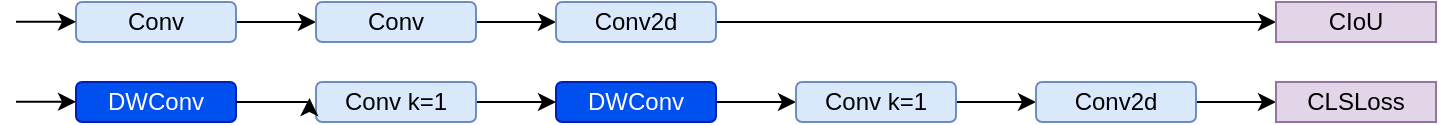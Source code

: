 <mxfile version="27.0.5">
  <diagram name="第 1 页" id="8BYjrKQEcnkvC4qt9uhP">
    <mxGraphModel dx="868" dy="548" grid="1" gridSize="10" guides="1" tooltips="1" connect="1" arrows="1" fold="1" page="1" pageScale="1" pageWidth="1654" pageHeight="2336" math="0" shadow="0">
      <root>
        <mxCell id="0" />
        <mxCell id="1" parent="0" />
        <mxCell id="-HOcBsGQ5maN-fvE64OM-13" style="edgeStyle=orthogonalEdgeStyle;rounded=0;orthogonalLoop=1;jettySize=auto;html=1;exitX=1;exitY=0.5;exitDx=0;exitDy=0;entryX=0;entryY=0.5;entryDx=0;entryDy=0;" edge="1" parent="1" source="-HOcBsGQ5maN-fvE64OM-1" target="-HOcBsGQ5maN-fvE64OM-2">
          <mxGeometry relative="1" as="geometry" />
        </mxCell>
        <mxCell id="-HOcBsGQ5maN-fvE64OM-1" value="Conv" style="rounded=1;whiteSpace=wrap;html=1;fillColor=#dae8fc;strokeColor=#6c8ebf;textShadow=0;" vertex="1" parent="1">
          <mxGeometry x="120" y="140" width="80" height="20" as="geometry" />
        </mxCell>
        <mxCell id="-HOcBsGQ5maN-fvE64OM-15" style="edgeStyle=orthogonalEdgeStyle;rounded=0;orthogonalLoop=1;jettySize=auto;html=1;exitX=1;exitY=0.5;exitDx=0;exitDy=0;entryX=0;entryY=0.5;entryDx=0;entryDy=0;" edge="1" parent="1" source="-HOcBsGQ5maN-fvE64OM-2" target="-HOcBsGQ5maN-fvE64OM-3">
          <mxGeometry relative="1" as="geometry" />
        </mxCell>
        <mxCell id="-HOcBsGQ5maN-fvE64OM-2" value="Conv" style="rounded=1;whiteSpace=wrap;html=1;fillColor=#dae8fc;strokeColor=#6c8ebf;textShadow=0;" vertex="1" parent="1">
          <mxGeometry x="240" y="140" width="80" height="20" as="geometry" />
        </mxCell>
        <mxCell id="-HOcBsGQ5maN-fvE64OM-21" style="edgeStyle=orthogonalEdgeStyle;rounded=0;orthogonalLoop=1;jettySize=auto;html=1;exitX=1;exitY=0.5;exitDx=0;exitDy=0;entryX=0;entryY=0.5;entryDx=0;entryDy=0;" edge="1" parent="1" source="-HOcBsGQ5maN-fvE64OM-3" target="-HOcBsGQ5maN-fvE64OM-9">
          <mxGeometry relative="1" as="geometry" />
        </mxCell>
        <mxCell id="-HOcBsGQ5maN-fvE64OM-3" value="Conv2d" style="rounded=1;whiteSpace=wrap;html=1;fillColor=#dae8fc;strokeColor=#6c8ebf;textShadow=0;" vertex="1" parent="1">
          <mxGeometry x="360" y="140" width="80" height="20" as="geometry" />
        </mxCell>
        <mxCell id="-HOcBsGQ5maN-fvE64OM-4" value="DWConv" style="rounded=1;whiteSpace=wrap;html=1;fillColor=#0050ef;strokeColor=#001DBC;textShadow=0;fontColor=#ffffff;" vertex="1" parent="1">
          <mxGeometry x="120" y="180" width="80" height="20" as="geometry" />
        </mxCell>
        <mxCell id="-HOcBsGQ5maN-fvE64OM-18" value="" style="edgeStyle=orthogonalEdgeStyle;rounded=0;orthogonalLoop=1;jettySize=auto;html=1;" edge="1" parent="1" source="-HOcBsGQ5maN-fvE64OM-5" target="-HOcBsGQ5maN-fvE64OM-7">
          <mxGeometry relative="1" as="geometry" />
        </mxCell>
        <mxCell id="-HOcBsGQ5maN-fvE64OM-5" value="DWConv" style="rounded=1;whiteSpace=wrap;html=1;fillColor=#0050ef;strokeColor=#001DBC;textShadow=0;fontColor=#ffffff;" vertex="1" parent="1">
          <mxGeometry x="360" y="180" width="80" height="20" as="geometry" />
        </mxCell>
        <mxCell id="-HOcBsGQ5maN-fvE64OM-17" value="" style="edgeStyle=orthogonalEdgeStyle;rounded=0;orthogonalLoop=1;jettySize=auto;html=1;" edge="1" parent="1" source="-HOcBsGQ5maN-fvE64OM-6" target="-HOcBsGQ5maN-fvE64OM-5">
          <mxGeometry relative="1" as="geometry" />
        </mxCell>
        <mxCell id="-HOcBsGQ5maN-fvE64OM-6" value="Conv k=1" style="rounded=1;whiteSpace=wrap;html=1;fillColor=#dae8fc;strokeColor=#6c8ebf;textShadow=0;" vertex="1" parent="1">
          <mxGeometry x="240" y="180" width="80" height="20" as="geometry" />
        </mxCell>
        <mxCell id="-HOcBsGQ5maN-fvE64OM-19" value="" style="edgeStyle=orthogonalEdgeStyle;rounded=0;orthogonalLoop=1;jettySize=auto;html=1;" edge="1" parent="1" source="-HOcBsGQ5maN-fvE64OM-7" target="-HOcBsGQ5maN-fvE64OM-8">
          <mxGeometry relative="1" as="geometry" />
        </mxCell>
        <mxCell id="-HOcBsGQ5maN-fvE64OM-7" value="Conv k=1" style="rounded=1;whiteSpace=wrap;html=1;fillColor=#dae8fc;strokeColor=#6c8ebf;textShadow=0;" vertex="1" parent="1">
          <mxGeometry x="480" y="180" width="80" height="20" as="geometry" />
        </mxCell>
        <mxCell id="-HOcBsGQ5maN-fvE64OM-20" value="" style="edgeStyle=orthogonalEdgeStyle;rounded=0;orthogonalLoop=1;jettySize=auto;html=1;" edge="1" parent="1" source="-HOcBsGQ5maN-fvE64OM-8" target="-HOcBsGQ5maN-fvE64OM-10">
          <mxGeometry relative="1" as="geometry" />
        </mxCell>
        <mxCell id="-HOcBsGQ5maN-fvE64OM-8" value="Conv2d" style="rounded=1;whiteSpace=wrap;html=1;fillColor=#dae8fc;strokeColor=#6c8ebf;textShadow=0;" vertex="1" parent="1">
          <mxGeometry x="600" y="180" width="80" height="20" as="geometry" />
        </mxCell>
        <mxCell id="-HOcBsGQ5maN-fvE64OM-9" value="CIoU" style="rounded=0;whiteSpace=wrap;html=1;fillColor=#e1d5e7;strokeColor=#9673a6;" vertex="1" parent="1">
          <mxGeometry x="720" y="140" width="80" height="20" as="geometry" />
        </mxCell>
        <mxCell id="-HOcBsGQ5maN-fvE64OM-10" value="CLSLoss" style="rounded=0;whiteSpace=wrap;html=1;fillColor=#e1d5e7;strokeColor=#9673a6;" vertex="1" parent="1">
          <mxGeometry x="720" y="180" width="80" height="20" as="geometry" />
        </mxCell>
        <mxCell id="-HOcBsGQ5maN-fvE64OM-16" style="edgeStyle=orthogonalEdgeStyle;rounded=0;orthogonalLoop=1;jettySize=auto;html=1;exitX=1;exitY=0.5;exitDx=0;exitDy=0;entryX=-0.041;entryY=0.4;entryDx=0;entryDy=0;entryPerimeter=0;" edge="1" parent="1" source="-HOcBsGQ5maN-fvE64OM-4" target="-HOcBsGQ5maN-fvE64OM-6">
          <mxGeometry relative="1" as="geometry" />
        </mxCell>
        <mxCell id="-HOcBsGQ5maN-fvE64OM-22" value="" style="endArrow=classic;html=1;rounded=0;" edge="1" parent="1">
          <mxGeometry width="50" height="50" relative="1" as="geometry">
            <mxPoint x="90" y="189.87" as="sourcePoint" />
            <mxPoint x="120" y="189.87" as="targetPoint" />
          </mxGeometry>
        </mxCell>
        <mxCell id="-HOcBsGQ5maN-fvE64OM-23" value="" style="endArrow=classic;html=1;rounded=0;" edge="1" parent="1">
          <mxGeometry width="50" height="50" relative="1" as="geometry">
            <mxPoint x="90" y="149.87" as="sourcePoint" />
            <mxPoint x="120" y="149.87" as="targetPoint" />
          </mxGeometry>
        </mxCell>
      </root>
    </mxGraphModel>
  </diagram>
</mxfile>
